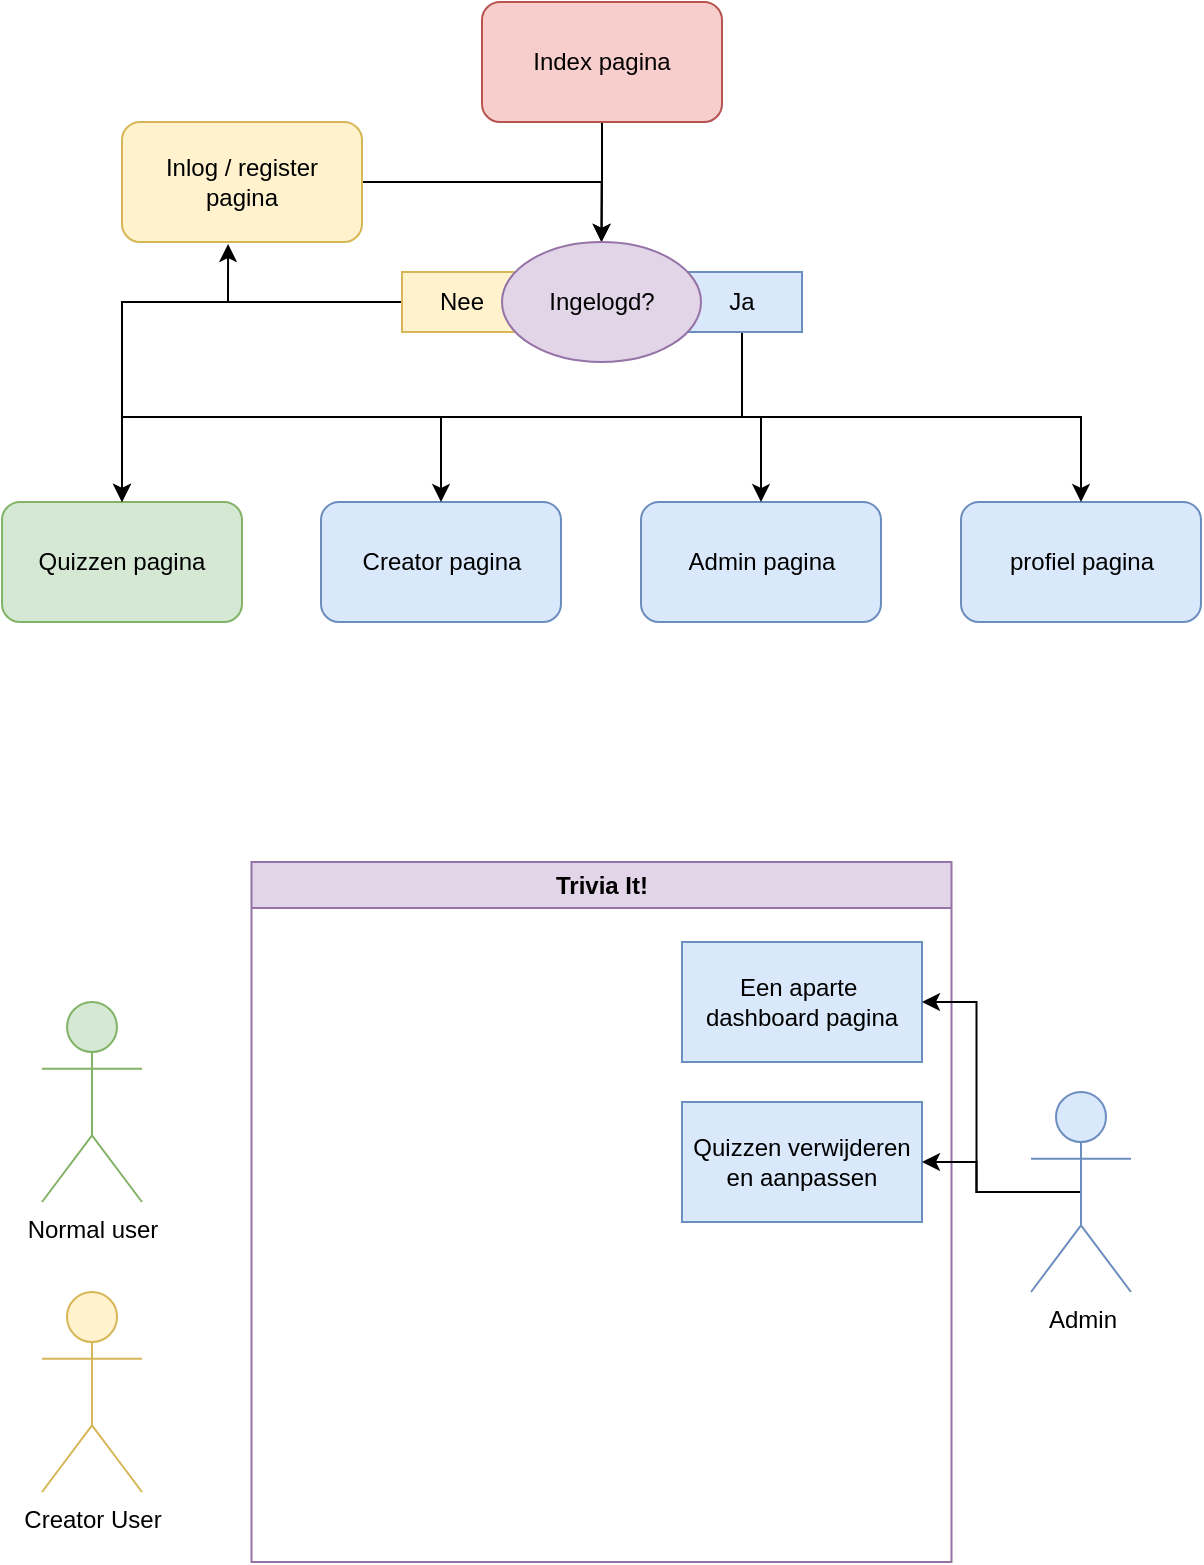 <mxfile version="21.0.6" type="device"><diagram id="C5RBs43oDa-KdzZeNtuy" name="Page-1"><mxGraphModel dx="1593" dy="840" grid="1" gridSize="10" guides="1" tooltips="1" connect="1" arrows="1" fold="1" page="1" pageScale="1" pageWidth="827" pageHeight="1169" math="0" shadow="0"><root><mxCell id="WIyWlLk6GJQsqaUBKTNV-0"/><mxCell id="WIyWlLk6GJQsqaUBKTNV-1" parent="WIyWlLk6GJQsqaUBKTNV-0"/><mxCell id="5v6rnYbVywjl_Cz_YH_J-18" style="edgeStyle=orthogonalEdgeStyle;rounded=0;orthogonalLoop=1;jettySize=auto;html=1;exitX=0.5;exitY=1;exitDx=0;exitDy=0;entryX=0.5;entryY=0;entryDx=0;entryDy=0;" edge="1" parent="WIyWlLk6GJQsqaUBKTNV-1" source="5v6rnYbVywjl_Cz_YH_J-0" target="5v6rnYbVywjl_Cz_YH_J-9"><mxGeometry relative="1" as="geometry"/></mxCell><mxCell id="5v6rnYbVywjl_Cz_YH_J-0" value="Index pagina" style="rounded=1;whiteSpace=wrap;html=1;fillColor=#f8cecc;strokeColor=#b85450;" vertex="1" parent="WIyWlLk6GJQsqaUBKTNV-1"><mxGeometry x="330" y="50" width="120" height="60" as="geometry"/></mxCell><mxCell id="5v6rnYbVywjl_Cz_YH_J-1" value="Quizzen pagina" style="rounded=1;whiteSpace=wrap;html=1;fillColor=#d5e8d4;strokeColor=#82b366;" vertex="1" parent="WIyWlLk6GJQsqaUBKTNV-1"><mxGeometry x="90" y="300" width="120" height="60" as="geometry"/></mxCell><mxCell id="5v6rnYbVywjl_Cz_YH_J-2" value="Creator pagina" style="rounded=1;whiteSpace=wrap;html=1;fillColor=#dae8fc;strokeColor=#6c8ebf;" vertex="1" parent="WIyWlLk6GJQsqaUBKTNV-1"><mxGeometry x="249.5" y="300" width="120" height="60" as="geometry"/></mxCell><mxCell id="5v6rnYbVywjl_Cz_YH_J-3" value="Admin pagina" style="rounded=1;whiteSpace=wrap;html=1;fillColor=#dae8fc;strokeColor=#6c8ebf;" vertex="1" parent="WIyWlLk6GJQsqaUBKTNV-1"><mxGeometry x="409.5" y="300" width="120" height="60" as="geometry"/></mxCell><mxCell id="5v6rnYbVywjl_Cz_YH_J-4" value="profiel pagina" style="rounded=1;whiteSpace=wrap;html=1;fillColor=#dae8fc;strokeColor=#6c8ebf;" vertex="1" parent="WIyWlLk6GJQsqaUBKTNV-1"><mxGeometry x="569.5" y="300" width="120" height="60" as="geometry"/></mxCell><mxCell id="5v6rnYbVywjl_Cz_YH_J-15" style="edgeStyle=orthogonalEdgeStyle;rounded=0;orthogonalLoop=1;jettySize=auto;html=1;exitX=1;exitY=0.5;exitDx=0;exitDy=0;" edge="1" parent="WIyWlLk6GJQsqaUBKTNV-1"><mxGeometry relative="1" as="geometry"><mxPoint x="519" y="185" as="sourcePoint"/><mxPoint x="519" y="185" as="targetPoint"/></mxGeometry></mxCell><mxCell id="5v6rnYbVywjl_Cz_YH_J-23" style="edgeStyle=orthogonalEdgeStyle;rounded=0;orthogonalLoop=1;jettySize=auto;html=1;exitX=0;exitY=0.5;exitDx=0;exitDy=0;entryX=0.5;entryY=0;entryDx=0;entryDy=0;" edge="1" parent="WIyWlLk6GJQsqaUBKTNV-1" source="5v6rnYbVywjl_Cz_YH_J-16" target="5v6rnYbVywjl_Cz_YH_J-1"><mxGeometry relative="1" as="geometry"/></mxCell><mxCell id="5v6rnYbVywjl_Cz_YH_J-27" style="edgeStyle=orthogonalEdgeStyle;rounded=0;orthogonalLoop=1;jettySize=auto;html=1;exitX=0;exitY=0.5;exitDx=0;exitDy=0;entryX=0.442;entryY=1.017;entryDx=0;entryDy=0;entryPerimeter=0;" edge="1" parent="WIyWlLk6GJQsqaUBKTNV-1" source="5v6rnYbVywjl_Cz_YH_J-16" target="5v6rnYbVywjl_Cz_YH_J-24"><mxGeometry relative="1" as="geometry"/></mxCell><mxCell id="5v6rnYbVywjl_Cz_YH_J-16" value="Nee" style="text;html=1;align=center;verticalAlign=middle;whiteSpace=wrap;rounded=0;strokeColor=#d6b656;fillColor=#fff2cc;" vertex="1" parent="WIyWlLk6GJQsqaUBKTNV-1"><mxGeometry x="290" y="185" width="60" height="30" as="geometry"/></mxCell><mxCell id="5v6rnYbVywjl_Cz_YH_J-19" style="edgeStyle=orthogonalEdgeStyle;rounded=0;orthogonalLoop=1;jettySize=auto;html=1;exitX=0.5;exitY=1;exitDx=0;exitDy=0;" edge="1" parent="WIyWlLk6GJQsqaUBKTNV-1" source="5v6rnYbVywjl_Cz_YH_J-17" target="5v6rnYbVywjl_Cz_YH_J-4"><mxGeometry relative="1" as="geometry"/></mxCell><mxCell id="5v6rnYbVywjl_Cz_YH_J-20" style="edgeStyle=orthogonalEdgeStyle;rounded=0;orthogonalLoop=1;jettySize=auto;html=1;exitX=0.5;exitY=1;exitDx=0;exitDy=0;entryX=0.5;entryY=0;entryDx=0;entryDy=0;" edge="1" parent="WIyWlLk6GJQsqaUBKTNV-1" source="5v6rnYbVywjl_Cz_YH_J-17" target="5v6rnYbVywjl_Cz_YH_J-3"><mxGeometry relative="1" as="geometry"/></mxCell><mxCell id="5v6rnYbVywjl_Cz_YH_J-21" style="edgeStyle=orthogonalEdgeStyle;rounded=0;orthogonalLoop=1;jettySize=auto;html=1;exitX=0.5;exitY=1;exitDx=0;exitDy=0;entryX=0.5;entryY=0;entryDx=0;entryDy=0;" edge="1" parent="WIyWlLk6GJQsqaUBKTNV-1" source="5v6rnYbVywjl_Cz_YH_J-17" target="5v6rnYbVywjl_Cz_YH_J-2"><mxGeometry relative="1" as="geometry"/></mxCell><mxCell id="5v6rnYbVywjl_Cz_YH_J-22" style="edgeStyle=orthogonalEdgeStyle;rounded=0;orthogonalLoop=1;jettySize=auto;html=1;exitX=0.5;exitY=1;exitDx=0;exitDy=0;entryX=0.5;entryY=0;entryDx=0;entryDy=0;" edge="1" parent="WIyWlLk6GJQsqaUBKTNV-1" source="5v6rnYbVywjl_Cz_YH_J-17" target="5v6rnYbVywjl_Cz_YH_J-1"><mxGeometry relative="1" as="geometry"/></mxCell><mxCell id="5v6rnYbVywjl_Cz_YH_J-17" value="Ja" style="text;html=1;strokeColor=#6c8ebf;fillColor=#dae8fc;align=center;verticalAlign=middle;whiteSpace=wrap;rounded=0;" vertex="1" parent="WIyWlLk6GJQsqaUBKTNV-1"><mxGeometry x="430" y="185" width="60" height="30" as="geometry"/></mxCell><mxCell id="5v6rnYbVywjl_Cz_YH_J-28" style="edgeStyle=orthogonalEdgeStyle;rounded=0;orthogonalLoop=1;jettySize=auto;html=1;exitX=1;exitY=0.5;exitDx=0;exitDy=0;entryX=0.5;entryY=0;entryDx=0;entryDy=0;" edge="1" parent="WIyWlLk6GJQsqaUBKTNV-1" source="5v6rnYbVywjl_Cz_YH_J-24" target="5v6rnYbVywjl_Cz_YH_J-9"><mxGeometry relative="1" as="geometry"/></mxCell><mxCell id="5v6rnYbVywjl_Cz_YH_J-24" value="Inlog / register&lt;br&gt;pagina" style="rounded=1;whiteSpace=wrap;html=1;fillColor=#fff2cc;strokeColor=#d6b656;" vertex="1" parent="WIyWlLk6GJQsqaUBKTNV-1"><mxGeometry x="150" y="110" width="120" height="60" as="geometry"/></mxCell><mxCell id="5v6rnYbVywjl_Cz_YH_J-9" value="Ingelogd?" style="ellipse;whiteSpace=wrap;html=1;fillColor=#e1d5e7;strokeColor=#9673a6;" vertex="1" parent="WIyWlLk6GJQsqaUBKTNV-1"><mxGeometry x="340" y="170" width="99.5" height="60" as="geometry"/></mxCell><mxCell id="5v6rnYbVywjl_Cz_YH_J-29" value="Trivia It!" style="swimlane;whiteSpace=wrap;html=1;fillColor=#e1d5e7;strokeColor=#9673a6;" vertex="1" parent="WIyWlLk6GJQsqaUBKTNV-1"><mxGeometry x="214.75" y="480" width="350" height="350" as="geometry"/></mxCell><mxCell id="5v6rnYbVywjl_Cz_YH_J-37" value="Een aparte&amp;nbsp;&lt;br&gt;dashboard pagina" style="rounded=0;whiteSpace=wrap;html=1;fillColor=#dae8fc;strokeColor=#6c8ebf;" vertex="1" parent="5v6rnYbVywjl_Cz_YH_J-29"><mxGeometry x="215.25" y="40" width="120" height="60" as="geometry"/></mxCell><mxCell id="5v6rnYbVywjl_Cz_YH_J-38" value="Quizzen verwijderen&lt;br&gt;en aanpassen" style="rounded=0;whiteSpace=wrap;html=1;fillColor=#dae8fc;strokeColor=#6c8ebf;" vertex="1" parent="5v6rnYbVywjl_Cz_YH_J-29"><mxGeometry x="215.25" y="120" width="120" height="60" as="geometry"/></mxCell><mxCell id="5v6rnYbVywjl_Cz_YH_J-30" value="Normal user" style="shape=umlActor;verticalLabelPosition=bottom;verticalAlign=top;html=1;outlineConnect=0;fillColor=#d5e8d4;strokeColor=#82b366;" vertex="1" parent="WIyWlLk6GJQsqaUBKTNV-1"><mxGeometry x="110" y="550" width="50" height="100" as="geometry"/></mxCell><mxCell id="5v6rnYbVywjl_Cz_YH_J-34" value="Creator User" style="shape=umlActor;verticalLabelPosition=bottom;verticalAlign=top;html=1;outlineConnect=0;fillColor=#fff2cc;strokeColor=#d6b656;" vertex="1" parent="WIyWlLk6GJQsqaUBKTNV-1"><mxGeometry x="110" y="695" width="50" height="100" as="geometry"/></mxCell><mxCell id="5v6rnYbVywjl_Cz_YH_J-39" style="edgeStyle=orthogonalEdgeStyle;rounded=0;orthogonalLoop=1;jettySize=auto;html=1;exitX=0.5;exitY=0.5;exitDx=0;exitDy=0;exitPerimeter=0;entryX=1;entryY=0.5;entryDx=0;entryDy=0;" edge="1" parent="WIyWlLk6GJQsqaUBKTNV-1" source="5v6rnYbVywjl_Cz_YH_J-35" target="5v6rnYbVywjl_Cz_YH_J-37"><mxGeometry relative="1" as="geometry"/></mxCell><mxCell id="5v6rnYbVywjl_Cz_YH_J-40" style="edgeStyle=orthogonalEdgeStyle;rounded=0;orthogonalLoop=1;jettySize=auto;html=1;exitX=0.5;exitY=0.5;exitDx=0;exitDy=0;exitPerimeter=0;entryX=1;entryY=0.5;entryDx=0;entryDy=0;" edge="1" parent="WIyWlLk6GJQsqaUBKTNV-1" source="5v6rnYbVywjl_Cz_YH_J-35" target="5v6rnYbVywjl_Cz_YH_J-38"><mxGeometry relative="1" as="geometry"/></mxCell><mxCell id="5v6rnYbVywjl_Cz_YH_J-35" value="Admin" style="shape=umlActor;verticalLabelPosition=bottom;verticalAlign=top;html=1;outlineConnect=0;fillColor=#dae8fc;strokeColor=#6c8ebf;" vertex="1" parent="WIyWlLk6GJQsqaUBKTNV-1"><mxGeometry x="604.5" y="595" width="50" height="100" as="geometry"/></mxCell></root></mxGraphModel></diagram></mxfile>